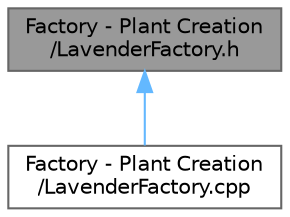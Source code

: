 digraph "Factory - Plant Creation/LavenderFactory.h"
{
 // INTERACTIVE_SVG=YES
 // LATEX_PDF_SIZE
  bgcolor="transparent";
  edge [fontname=Helvetica,fontsize=10,labelfontname=Helvetica,labelfontsize=10];
  node [fontname=Helvetica,fontsize=10,shape=box,height=0.2,width=0.4];
  Node1 [id="Node000001",label="Factory - Plant Creation\l/LavenderFactory.h",height=0.2,width=0.4,color="gray40", fillcolor="grey60", style="filled", fontcolor="black",tooltip="Concrete factory for creating lavender plants."];
  Node1 -> Node2 [id="edge1_Node000001_Node000002",dir="back",color="steelblue1",style="solid",tooltip=" "];
  Node2 [id="Node000002",label="Factory - Plant Creation\l/LavenderFactory.cpp",height=0.2,width=0.4,color="grey40", fillcolor="white", style="filled",URL="$_lavender_factory_8cpp.html",tooltip=" "];
}
